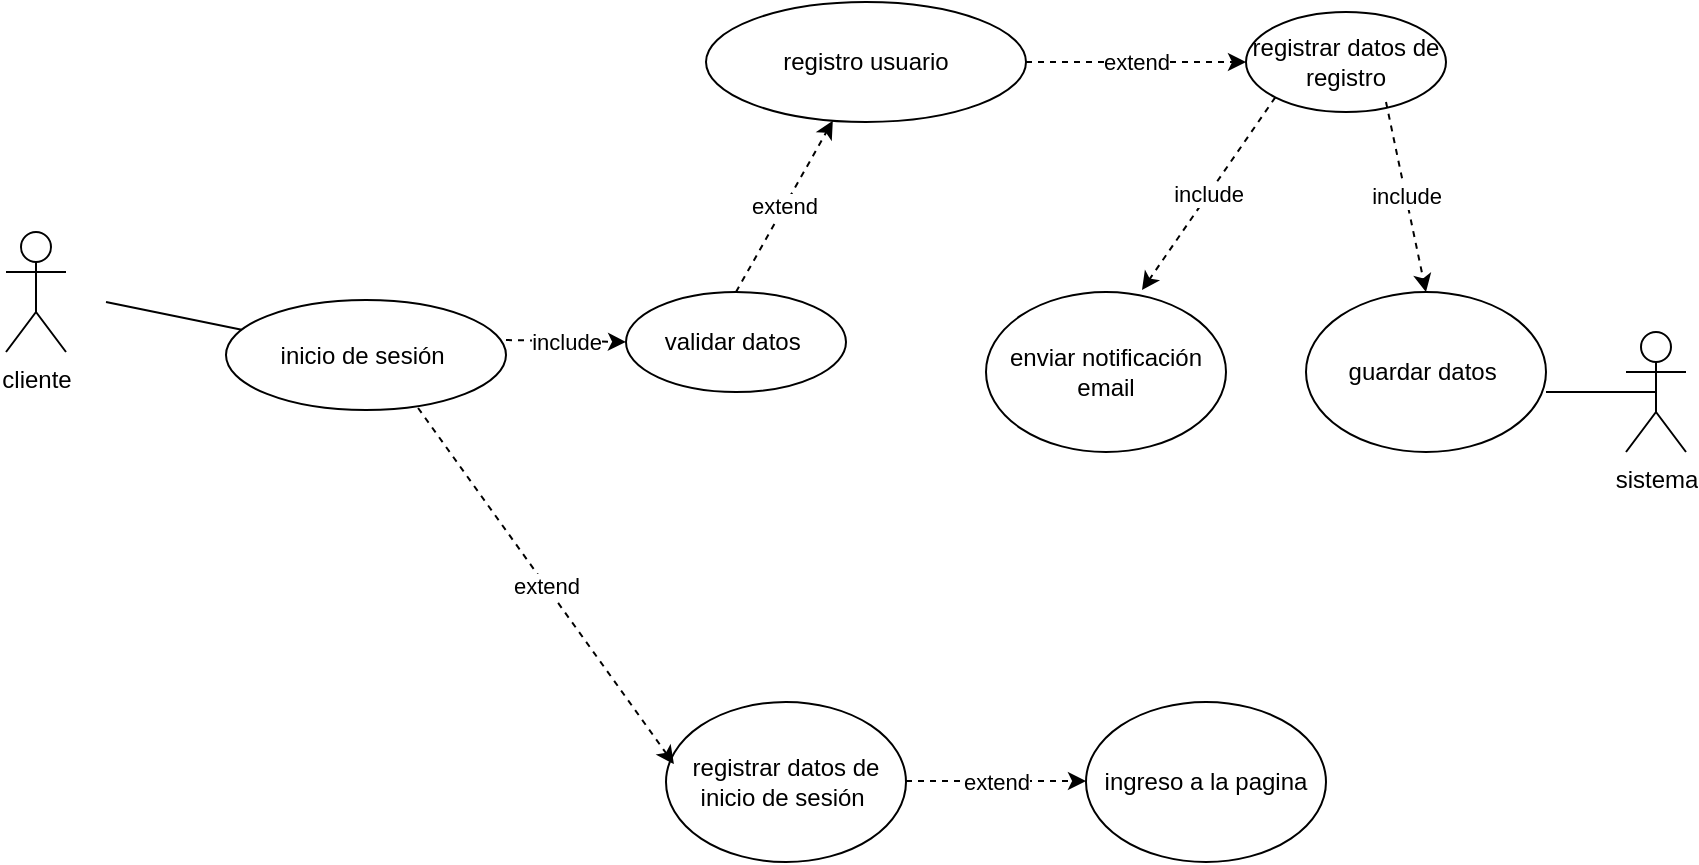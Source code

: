 <mxfile version="24.7.7">
  <diagram name="Página-1" id="u-_F7jwiHvjF2n18kXxj">
    <mxGraphModel dx="1434" dy="772" grid="1" gridSize="10" guides="1" tooltips="1" connect="1" arrows="1" fold="1" page="1" pageScale="1" pageWidth="1169" pageHeight="827" math="0" shadow="0">
      <root>
        <mxCell id="0" />
        <mxCell id="1" parent="0" />
        <mxCell id="q9zzETnd1ToCVQPX5f-K-1" value="cliente" style="shape=umlActor;verticalLabelPosition=bottom;verticalAlign=top;html=1;outlineConnect=0;" parent="1" vertex="1">
          <mxGeometry x="30" y="325" width="30" height="60" as="geometry" />
        </mxCell>
        <mxCell id="q9zzETnd1ToCVQPX5f-K-2" value="registro usuario" style="ellipse;whiteSpace=wrap;html=1;" parent="1" vertex="1">
          <mxGeometry x="380" y="210" width="160" height="60" as="geometry" />
        </mxCell>
        <mxCell id="q9zzETnd1ToCVQPX5f-K-3" value="registrar datos de registro" style="ellipse;whiteSpace=wrap;html=1;" parent="1" vertex="1">
          <mxGeometry x="650" y="215" width="100" height="50" as="geometry" />
        </mxCell>
        <mxCell id="q9zzETnd1ToCVQPX5f-K-4" value="validar datos&amp;nbsp;" style="ellipse;whiteSpace=wrap;html=1;" parent="1" vertex="1">
          <mxGeometry x="340" y="355" width="110" height="50" as="geometry" />
        </mxCell>
        <mxCell id="q9zzETnd1ToCVQPX5f-K-20" value="guardar datos&amp;nbsp;" style="ellipse;whiteSpace=wrap;html=1;" parent="1" vertex="1">
          <mxGeometry x="680" y="355" width="120" height="80" as="geometry" />
        </mxCell>
        <mxCell id="q9zzETnd1ToCVQPX5f-K-27" value="" style="endArrow=none;html=1;rounded=0;" parent="1" target="q9zzETnd1ToCVQPX5f-K-28" edge="1">
          <mxGeometry width="50" height="50" relative="1" as="geometry">
            <mxPoint x="80" y="360" as="sourcePoint" />
            <mxPoint x="120" y="400" as="targetPoint" />
          </mxGeometry>
        </mxCell>
        <mxCell id="q9zzETnd1ToCVQPX5f-K-28" value="inicio de sesión&amp;nbsp;" style="ellipse;whiteSpace=wrap;html=1;" parent="1" vertex="1">
          <mxGeometry x="140" y="359" width="140" height="55" as="geometry" />
        </mxCell>
        <mxCell id="q9zzETnd1ToCVQPX5f-K-32" value="registrar datos de inicio de sesión&amp;nbsp;" style="ellipse;whiteSpace=wrap;html=1;" parent="1" vertex="1">
          <mxGeometry x="360" y="560" width="120" height="80" as="geometry" />
        </mxCell>
        <mxCell id="q9zzETnd1ToCVQPX5f-K-35" value="sistema" style="shape=umlActor;verticalLabelPosition=bottom;verticalAlign=top;html=1;outlineConnect=0;" parent="1" vertex="1">
          <mxGeometry x="840" y="375" width="30" height="60" as="geometry" />
        </mxCell>
        <mxCell id="q9zzETnd1ToCVQPX5f-K-36" value="ingreso a la pagina" style="ellipse;whiteSpace=wrap;html=1;" parent="1" vertex="1">
          <mxGeometry x="570" y="560" width="120" height="80" as="geometry" />
        </mxCell>
        <mxCell id="hEbnJiwseJN8VynylOqh-1" value="include" style="endArrow=classic;html=1;rounded=0;dashed=1;strokeColor=default;align=center;verticalAlign=middle;fontFamily=Helvetica;fontSize=11;fontColor=default;labelBackgroundColor=default;exitX=1;exitY=0.364;exitDx=0;exitDy=0;exitPerimeter=0;entryX=0;entryY=0.5;entryDx=0;entryDy=0;" parent="1" source="q9zzETnd1ToCVQPX5f-K-28" target="q9zzETnd1ToCVQPX5f-K-4" edge="1">
          <mxGeometry x="-0.002" width="50" height="50" relative="1" as="geometry">
            <mxPoint x="470" y="330" as="sourcePoint" />
            <mxPoint x="520" y="280" as="targetPoint" />
            <mxPoint as="offset" />
          </mxGeometry>
        </mxCell>
        <mxCell id="hEbnJiwseJN8VynylOqh-6" value="extend" style="endArrow=classic;html=1;rounded=0;dashed=1;strokeColor=default;align=center;verticalAlign=middle;fontFamily=Helvetica;fontSize=11;fontColor=default;labelBackgroundColor=default;exitX=1;exitY=0.5;exitDx=0;exitDy=0;entryX=0;entryY=0.5;entryDx=0;entryDy=0;" parent="1" source="q9zzETnd1ToCVQPX5f-K-2" target="q9zzETnd1ToCVQPX5f-K-3" edge="1">
          <mxGeometry width="50" height="50" relative="1" as="geometry">
            <mxPoint x="430" y="414" as="sourcePoint" />
            <mxPoint x="520" y="414" as="targetPoint" />
          </mxGeometry>
        </mxCell>
        <mxCell id="hEbnJiwseJN8VynylOqh-8" value="extend" style="endArrow=classic;html=1;rounded=0;dashed=1;strokeColor=default;align=center;verticalAlign=middle;fontFamily=Helvetica;fontSize=11;fontColor=default;labelBackgroundColor=default;exitX=0.686;exitY=0.982;exitDx=0;exitDy=0;entryX=0.033;entryY=0.388;entryDx=0;entryDy=0;entryPerimeter=0;exitPerimeter=0;" parent="1" target="q9zzETnd1ToCVQPX5f-K-32" edge="1" source="q9zzETnd1ToCVQPX5f-K-28">
          <mxGeometry width="50" height="50" relative="1" as="geometry">
            <mxPoint x="200" y="535" as="sourcePoint" />
            <mxPoint x="350" y="590" as="targetPoint" />
          </mxGeometry>
        </mxCell>
        <mxCell id="hEbnJiwseJN8VynylOqh-9" value="extend" style="endArrow=classic;html=1;rounded=0;dashed=1;strokeColor=default;align=center;verticalAlign=middle;fontFamily=Helvetica;fontSize=11;fontColor=default;labelBackgroundColor=default;exitX=1;exitY=0.5;exitDx=0;exitDy=0;entryX=0;entryY=0.5;entryDx=0;entryDy=0;" parent="1" edge="1">
          <mxGeometry width="50" height="50" relative="1" as="geometry">
            <mxPoint x="480" y="599.5" as="sourcePoint" />
            <mxPoint x="570" y="599.5" as="targetPoint" />
          </mxGeometry>
        </mxCell>
        <mxCell id="R_exIY5UkO87msBNx269-2" value="enviar notificación email" style="ellipse;whiteSpace=wrap;html=1;" vertex="1" parent="1">
          <mxGeometry x="520" y="355" width="120" height="80" as="geometry" />
        </mxCell>
        <mxCell id="R_exIY5UkO87msBNx269-4" value="include" style="endArrow=classic;html=1;rounded=0;dashed=1;strokeColor=default;align=center;verticalAlign=middle;fontFamily=Helvetica;fontSize=11;fontColor=default;labelBackgroundColor=default;entryX=0.5;entryY=0;entryDx=0;entryDy=0;exitX=0.7;exitY=0.9;exitDx=0;exitDy=0;exitPerimeter=0;" edge="1" parent="1" source="q9zzETnd1ToCVQPX5f-K-3" target="q9zzETnd1ToCVQPX5f-K-20">
          <mxGeometry x="-0.002" width="50" height="50" relative="1" as="geometry">
            <mxPoint x="700" y="359" as="sourcePoint" />
            <mxPoint x="767" y="260" as="targetPoint" />
            <mxPoint as="offset" />
          </mxGeometry>
        </mxCell>
        <mxCell id="R_exIY5UkO87msBNx269-5" value="include" style="endArrow=classic;html=1;rounded=0;dashed=1;strokeColor=default;align=center;verticalAlign=middle;fontFamily=Helvetica;fontSize=11;fontColor=default;labelBackgroundColor=default;entryX=0.65;entryY=-0.012;entryDx=0;entryDy=0;entryPerimeter=0;exitX=0;exitY=1;exitDx=0;exitDy=0;" edge="1" parent="1" source="q9zzETnd1ToCVQPX5f-K-3" target="R_exIY5UkO87msBNx269-2">
          <mxGeometry x="-0.002" width="50" height="50" relative="1" as="geometry">
            <mxPoint x="560" y="355" as="sourcePoint" />
            <mxPoint x="627" y="256" as="targetPoint" />
            <mxPoint as="offset" />
          </mxGeometry>
        </mxCell>
        <mxCell id="R_exIY5UkO87msBNx269-7" value="extend" style="endArrow=classic;html=1;rounded=0;dashed=1;strokeColor=default;align=center;verticalAlign=middle;fontFamily=Helvetica;fontSize=11;fontColor=default;labelBackgroundColor=default;exitX=0.5;exitY=0;exitDx=0;exitDy=0;" edge="1" parent="1" source="q9zzETnd1ToCVQPX5f-K-4" target="q9zzETnd1ToCVQPX5f-K-2">
          <mxGeometry width="50" height="50" relative="1" as="geometry">
            <mxPoint x="400" y="354" as="sourcePoint" />
            <mxPoint x="510" y="354" as="targetPoint" />
          </mxGeometry>
        </mxCell>
        <mxCell id="R_exIY5UkO87msBNx269-9" value="" style="endArrow=none;html=1;rounded=0;entryX=0.5;entryY=0.5;entryDx=0;entryDy=0;entryPerimeter=0;" edge="1" parent="1" target="q9zzETnd1ToCVQPX5f-K-35">
          <mxGeometry width="50" height="50" relative="1" as="geometry">
            <mxPoint x="800" y="405" as="sourcePoint" />
            <mxPoint x="850" y="355" as="targetPoint" />
          </mxGeometry>
        </mxCell>
      </root>
    </mxGraphModel>
  </diagram>
</mxfile>
